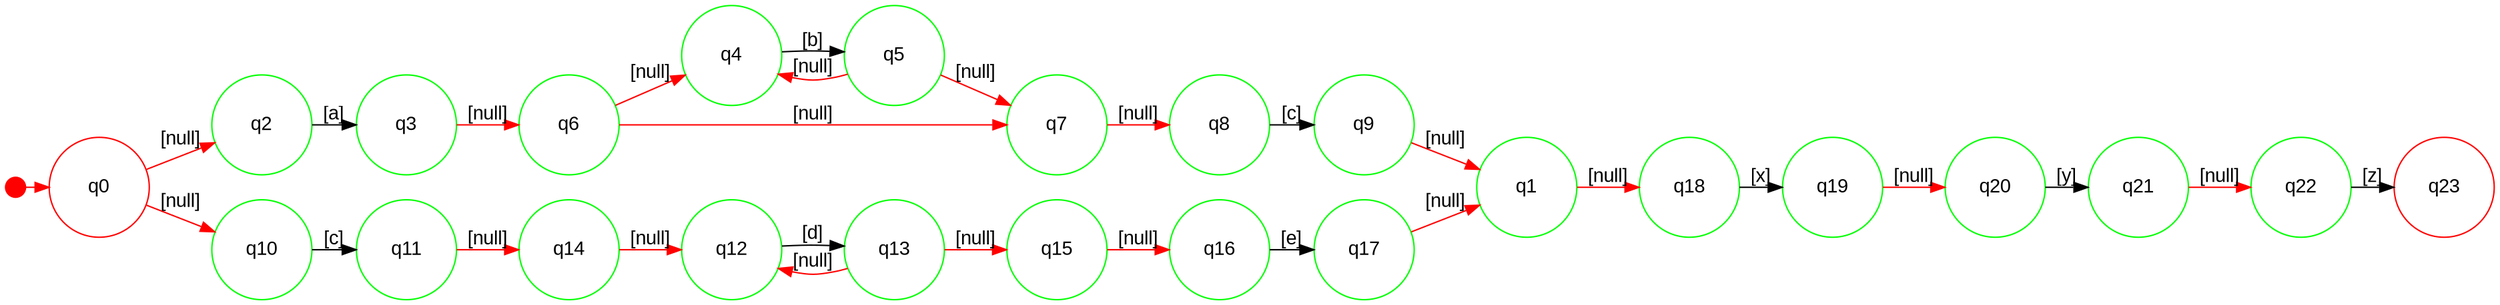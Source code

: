digraph "nfa path" {
graph [ranksep=.2,rankdir=LR];
node [shape=circle,fontname=Arial,fontsize=14];
node [width=1,fixedsize=true];
edge [fontname=Arial,fontsize=14];
-1 [width=0.2,shape=point color=red];
-1 -> 0 [ color=red];
0 [label=q0 color=red];
1 [label=q1 color=green];
2 [label=q2 color=green];
3 [label=q3 color=green];
4 [label=q4 color=green];
5 [label=q5 color=green];
6 [label=q6 color=green];
7 [label=q7 color=green];
8 [label=q8 color=green];
9 [label=q9 color=green];
10 [label=q10 color=green];
11 [label=q11 color=green];
12 [label=q12 color=green];
13 [label=q13 color=green];
14 [label=q14 color=green];
15 [label=q15 color=green];
16 [label=q16 color=green];
17 [label=q17 color=green];
18 [label=q18 color=green];
19 [label=q19 color=green];
20 [label=q20 color=green];
21 [label=q21 color=green];
22 [label=q22 color=green];
23 [label=q23 color=red];
2 -> 3  [label="[a]" color=black];
4 -> 5  [label="[b]" color=black];
5 -> 4  [label="[null]" color=red];
6 -> 4  [label="[null]" color=red];
5 -> 7  [label="[null]" color=red];
6 -> 7  [label="[null]" color=red];
3 -> 6  [label="[null]" color=red];
8 -> 9  [label="[c]" color=black];
7 -> 8  [label="[null]" color=red];
10 -> 11  [label="[c]" color=black];
12 -> 13  [label="[d]" color=black];
13 -> 12  [label="[null]" color=red];
14 -> 12  [label="[null]" color=red];
13 -> 15  [label="[null]" color=red];
11 -> 14  [label="[null]" color=red];
16 -> 17  [label="[e]" color=black];
15 -> 16  [label="[null]" color=red];
0 -> 2  [label="[null]" color=red];
0 -> 10  [label="[null]" color=red];
9 -> 1  [label="[null]" color=red];
17 -> 1  [label="[null]" color=red];
18 -> 19  [label="[x]" color=black];
1 -> 18  [label="[null]" color=red];
20 -> 21  [label="[y]" color=black];
19 -> 20  [label="[null]" color=red];
22 -> 23  [label="[z]" color=black];
21 -> 22  [label="[null]" color=red];
}
